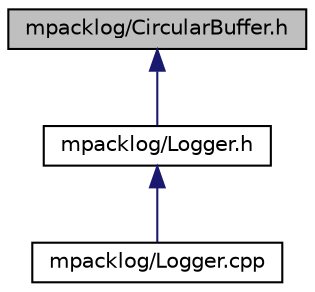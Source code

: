 digraph "mpacklog/CircularBuffer.h"
{
 // LATEX_PDF_SIZE
  edge [fontname="Helvetica",fontsize="10",labelfontname="Helvetica",labelfontsize="10"];
  node [fontname="Helvetica",fontsize="10",shape=record];
  Node1 [label="mpacklog/CircularBuffer.h",height=0.2,width=0.4,color="black", fillcolor="grey75", style="filled", fontcolor="black",tooltip=" "];
  Node1 -> Node2 [dir="back",color="midnightblue",fontsize="10",style="solid",fontname="Helvetica"];
  Node2 [label="mpacklog/Logger.h",height=0.2,width=0.4,color="black", fillcolor="white", style="filled",URL="$Logger_8h.html",tooltip=" "];
  Node2 -> Node3 [dir="back",color="midnightblue",fontsize="10",style="solid",fontname="Helvetica"];
  Node3 [label="mpacklog/Logger.cpp",height=0.2,width=0.4,color="black", fillcolor="white", style="filled",URL="$Logger_8cpp.html",tooltip=" "];
}
